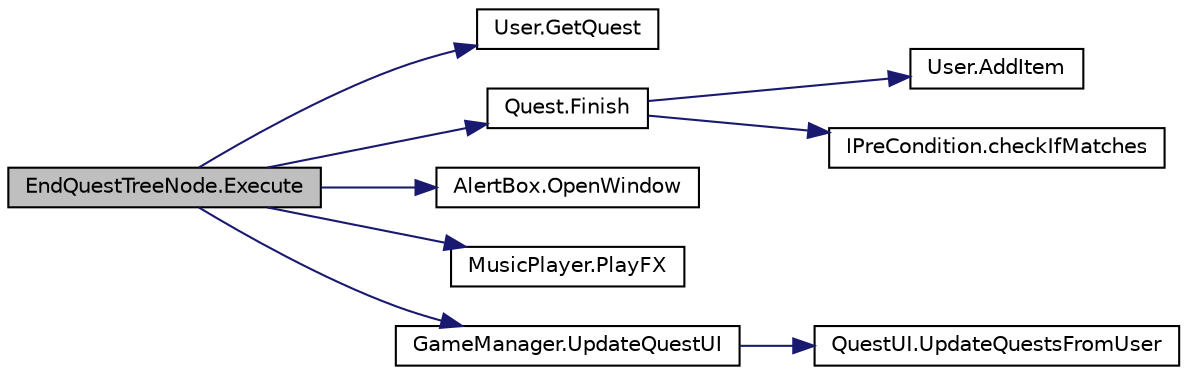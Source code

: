 digraph "EndQuestTreeNode.Execute"
{
  edge [fontname="Helvetica",fontsize="10",labelfontname="Helvetica",labelfontsize="10"];
  node [fontname="Helvetica",fontsize="10",shape=record];
  rankdir="LR";
  Node0 [label="EndQuestTreeNode.Execute",height=0.2,width=0.4,color="black", fillcolor="grey75", style="filled", fontcolor="black"];
  Node0 -> Node1 [color="midnightblue",fontsize="10",style="solid",fontname="Helvetica"];
  Node1 [label="User.GetQuest",height=0.2,width=0.4,color="black", fillcolor="white", style="filled",URL="$class_user.html#ac5b20cca62b8ea0f0802bb6ae105e32b",tooltip="Get a quest based on it&#39;s id "];
  Node0 -> Node2 [color="midnightblue",fontsize="10",style="solid",fontname="Helvetica"];
  Node2 [label="Quest.Finish",height=0.2,width=0.4,color="black", fillcolor="white", style="filled",URL="$class_quest.html#ae52cd04530fb65afaea6547cba288f8d",tooltip="Tries to set the Quest to done based on currentUserProfile generic items. "];
  Node2 -> Node3 [color="midnightblue",fontsize="10",style="solid",fontname="Helvetica"];
  Node3 [label="User.AddItem",height=0.2,width=0.4,color="black", fillcolor="white", style="filled",URL="$class_user.html#af244e875ca30da2d71196177b74ace9c",tooltip="Adds and generic item to players list of items "];
  Node2 -> Node4 [color="midnightblue",fontsize="10",style="solid",fontname="Helvetica"];
  Node4 [label="IPreCondition.checkIfMatches",height=0.2,width=0.4,color="black", fillcolor="white", style="filled",URL="$interface_i_pre_condition.html#af61f28b9da29cdcd726baec712991470"];
  Node0 -> Node5 [color="midnightblue",fontsize="10",style="solid",fontname="Helvetica"];
  Node5 [label="AlertBox.OpenWindow",height=0.2,width=0.4,color="black", fillcolor="white", style="filled",URL="$class_alert_box.html#a2539247100ab8c09b10d838eebc50638",tooltip="Opens the window. "];
  Node0 -> Node6 [color="midnightblue",fontsize="10",style="solid",fontname="Helvetica"];
  Node6 [label="MusicPlayer.PlayFX",height=0.2,width=0.4,color="black", fillcolor="white", style="filled",URL="$class_music_player.html#ae64f83705fb319f7cabb29a7d04312b7",tooltip="Play an effect one shot "];
  Node0 -> Node7 [color="midnightblue",fontsize="10",style="solid",fontname="Helvetica"];
  Node7 [label="GameManager.UpdateQuestUI",height=0.2,width=0.4,color="black", fillcolor="white", style="filled",URL="$class_game_manager.html#ab9e592ef7b7cdb78f4c52b07f04260cc",tooltip="Calls for the QuestUI to update itself. "];
  Node7 -> Node8 [color="midnightblue",fontsize="10",style="solid",fontname="Helvetica"];
  Node8 [label="QuestUI.UpdateQuestsFromUser",height=0.2,width=0.4,color="black", fillcolor="white", style="filled",URL="$class_quest_u_i.html#a2f467f83e77058658b8a095cdc159999",tooltip="Get all the current quests from the user instance updated. "];
}
